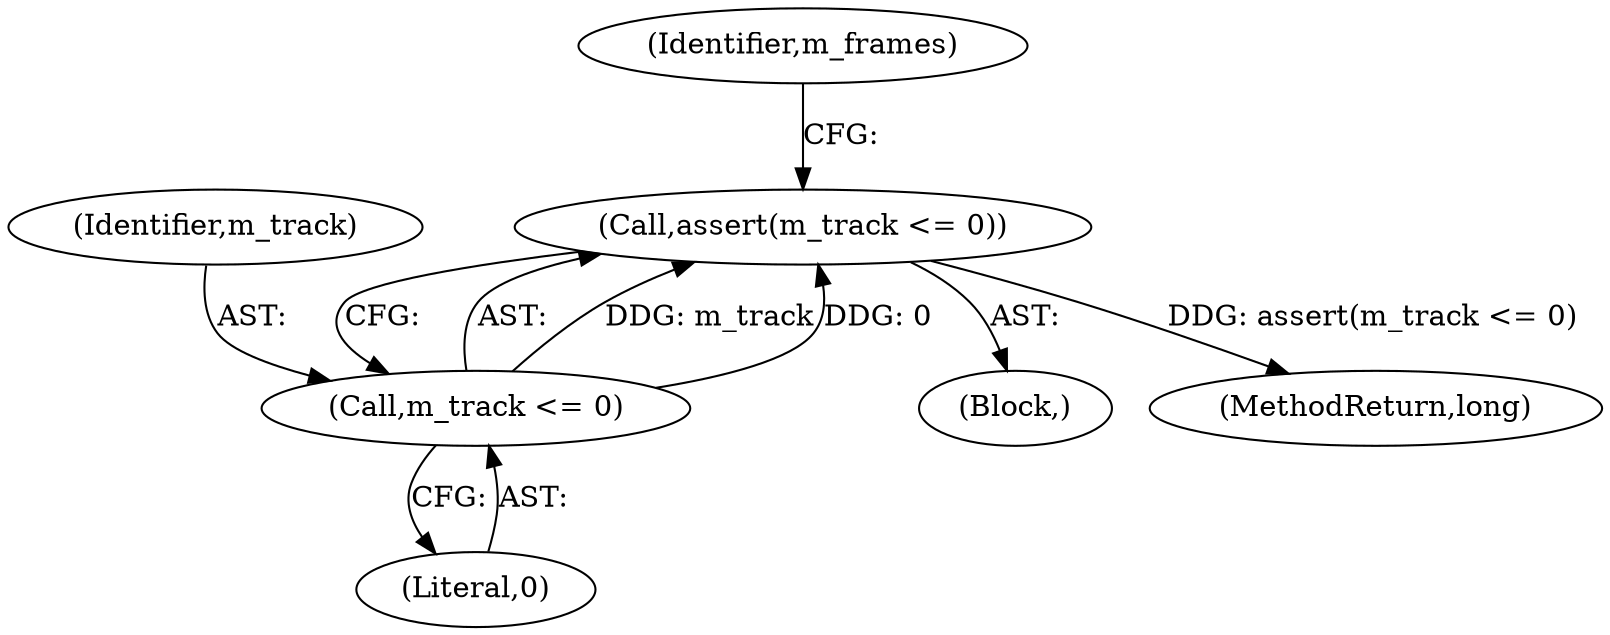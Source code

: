 digraph "0_Android_cc274e2abe8b2a6698a5c47d8aa4bb45f1f9538d_33@API" {
"1000148" [label="(Call,assert(m_track <= 0))"];
"1000149" [label="(Call,m_track <= 0)"];
"1000149" [label="(Call,m_track <= 0)"];
"1001066" [label="(MethodReturn,long)"];
"1000154" [label="(Identifier,m_frames)"];
"1000150" [label="(Identifier,m_track)"];
"1000151" [label="(Literal,0)"];
"1000148" [label="(Call,assert(m_track <= 0))"];
"1000123" [label="(Block,)"];
"1000148" -> "1000123"  [label="AST: "];
"1000148" -> "1000149"  [label="CFG: "];
"1000149" -> "1000148"  [label="AST: "];
"1000154" -> "1000148"  [label="CFG: "];
"1000148" -> "1001066"  [label="DDG: assert(m_track <= 0)"];
"1000149" -> "1000148"  [label="DDG: m_track"];
"1000149" -> "1000148"  [label="DDG: 0"];
"1000149" -> "1000151"  [label="CFG: "];
"1000150" -> "1000149"  [label="AST: "];
"1000151" -> "1000149"  [label="AST: "];
}
